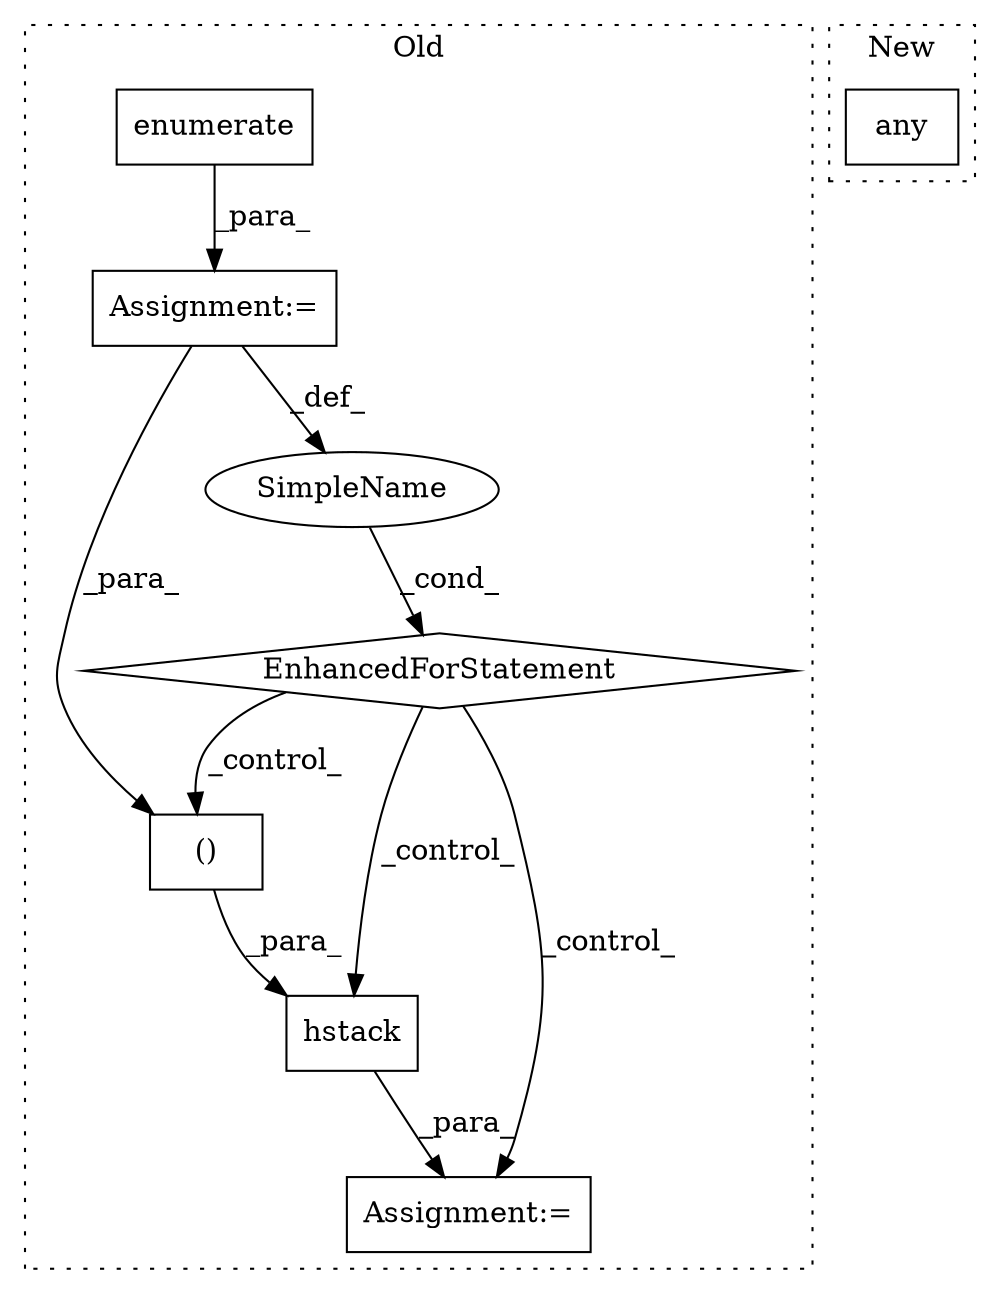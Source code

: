 digraph G {
subgraph cluster0 {
1 [label="hstack" a="32" s="1568,1658" l="14,2" shape="box"];
3 [label="Assignment:=" a="7" s="1561" l="1" shape="box"];
4 [label="()" a="106" s="1582" l="76" shape="box"];
5 [label="EnhancedForStatement" a="70" s="1435,1546" l="69,2" shape="diamond"];
6 [label="enumerate" a="32" s="1514,1545" l="10,1" shape="box"];
7 [label="SimpleName" a="42" s="1508" l="3" shape="ellipse"];
8 [label="Assignment:=" a="7" s="1435,1546" l="69,2" shape="box"];
label = "Old";
style="dotted";
}
subgraph cluster1 {
2 [label="any" a="32" s="1223,1236" l="4,1" shape="box"];
label = "New";
style="dotted";
}
1 -> 3 [label="_para_"];
4 -> 1 [label="_para_"];
5 -> 4 [label="_control_"];
5 -> 1 [label="_control_"];
5 -> 3 [label="_control_"];
6 -> 8 [label="_para_"];
7 -> 5 [label="_cond_"];
8 -> 4 [label="_para_"];
8 -> 7 [label="_def_"];
}